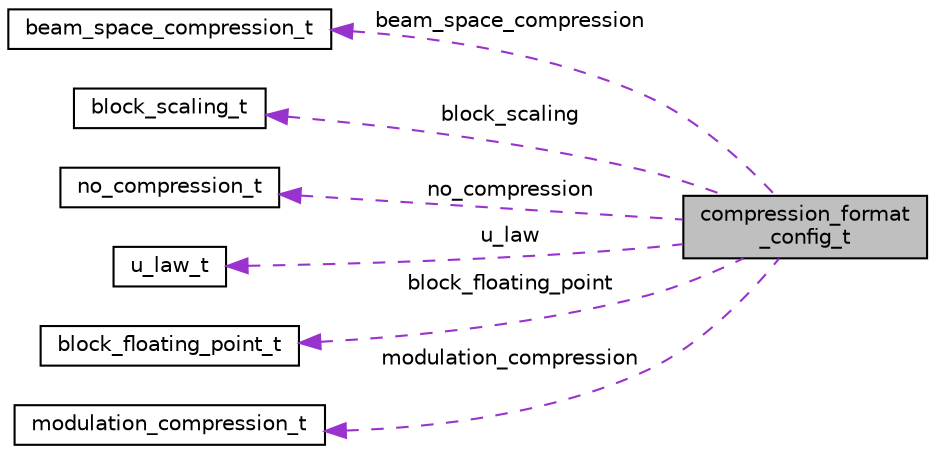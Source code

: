 digraph "compression_format_config_t"
{
 // LATEX_PDF_SIZE
  bgcolor="transparent";
  edge [fontname="Helvetica",fontsize="10",labelfontname="Helvetica",labelfontsize="10"];
  node [fontname="Helvetica",fontsize="10",shape=record];
  rankdir="LR";
  Node1 [label="compression_format\l_config_t",height=0.2,width=0.4,color="black", fillcolor="grey75", style="filled", fontcolor="black",tooltip=" "];
  Node2 -> Node1 [dir="back",color="darkorchid3",fontsize="10",style="dashed",label=" beam_space_compression" ,fontname="Helvetica"];
  Node2 [label="beam_space_compression_t",height=0.2,width=0.4,color="black",URL="$MplaneCompression_8h.html#structbeam__space__compression__t",tooltip=" "];
  Node3 -> Node1 [dir="back",color="darkorchid3",fontsize="10",style="dashed",label=" block_scaling" ,fontname="Helvetica"];
  Node3 [label="block_scaling_t",height=0.2,width=0.4,color="black",URL="$MplaneCompression_8h.html#structblock__scaling__t",tooltip=" "];
  Node4 -> Node1 [dir="back",color="darkorchid3",fontsize="10",style="dashed",label=" no_compression" ,fontname="Helvetica"];
  Node4 [label="no_compression_t",height=0.2,width=0.4,color="black",URL="$MplaneCompression_8h.html#structno__compression__t",tooltip=" "];
  Node5 -> Node1 [dir="back",color="darkorchid3",fontsize="10",style="dashed",label=" u_law" ,fontname="Helvetica"];
  Node5 [label="u_law_t",height=0.2,width=0.4,color="black",URL="$MplaneCompression_8h.html#structu__law__t",tooltip=" "];
  Node6 -> Node1 [dir="back",color="darkorchid3",fontsize="10",style="dashed",label=" block_floating_point" ,fontname="Helvetica"];
  Node6 [label="block_floating_point_t",height=0.2,width=0.4,color="black",URL="$MplaneCompression_8h.html#structblock__floating__point__t",tooltip=" "];
  Node7 -> Node1 [dir="back",color="darkorchid3",fontsize="10",style="dashed",label=" modulation_compression" ,fontname="Helvetica"];
  Node7 [label="modulation_compression_t",height=0.2,width=0.4,color="black",URL="$MplaneCompression_8h.html#structmodulation__compression__t",tooltip=" "];
}

